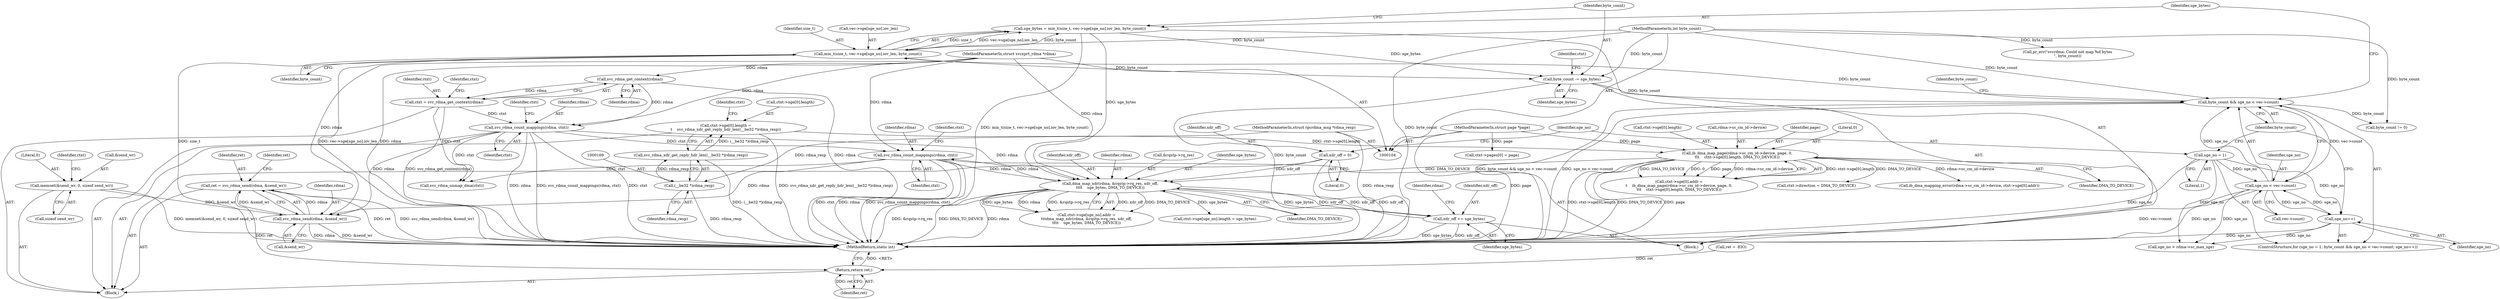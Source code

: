 digraph "1_linux_c70422f760c120480fee4de6c38804c72aa26bc1_32@API" {
"1000441" [label="(Call,ret = svc_rdma_send(rdma, &send_wr))"];
"1000443" [label="(Call,svc_rdma_send(rdma, &send_wr))"];
"1000285" [label="(Call,svc_rdma_count_mappings(rdma, ctxt))"];
"1000258" [label="(Call,dma_map_xdr(rdma, &rqstp->rq_res, xdr_off,\n\t\t\t\t    sge_bytes, DMA_TO_DEVICE))"];
"1000210" [label="(Call,svc_rdma_count_mappings(rdma, ctxt))"];
"1000127" [label="(Call,svc_rdma_get_context(rdma))"];
"1000105" [label="(MethodParameterIn,struct svcxprt_rdma *rdma)"];
"1000125" [label="(Call,ctxt = svc_rdma_get_context(rdma))"];
"1000218" [label="(Call,xdr_off = 0)"];
"1000267" [label="(Call,xdr_off += sge_bytes)"];
"1000235" [label="(Call,sge_bytes = min_t(size_t, vec->sge[sge_no].iov_len, byte_count))"];
"1000237" [label="(Call,min_t(size_t, vec->sge[sge_no].iov_len, byte_count))"];
"1000225" [label="(Call,byte_count && sge_no < vec->count)"];
"1000247" [label="(Call,byte_count -= sge_bytes)"];
"1000110" [label="(MethodParameterIn,int byte_count)"];
"1000227" [label="(Call,sge_no < vec->count)"];
"1000222" [label="(Call,sge_no = 1)"];
"1000232" [label="(Call,sge_no++)"];
"1000179" [label="(Call,ib_dma_map_page(rdma->sc_cm_id->device, page, 0,\n\t\t\t    ctxt->sge[0].length, DMA_TO_DEVICE))"];
"1000107" [label="(MethodParameterIn,struct page *page)"];
"1000159" [label="(Call,ctxt->sge[0].length =\n\t    svc_rdma_xdr_get_reply_hdr_len((__be32 *)rdma_resp))"];
"1000167" [label="(Call,svc_rdma_xdr_get_reply_hdr_len((__be32 *)rdma_resp))"];
"1000168" [label="(Call,(__be32 *)rdma_resp)"];
"1000108" [label="(MethodParameterIn,struct rpcrdma_msg *rdma_resp)"];
"1000382" [label="(Call,memset(&send_wr, 0, sizeof send_wr))"];
"1000458" [label="(Return,return ret;)"];
"1000441" [label="(Call,ret = svc_rdma_send(rdma, &send_wr))"];
"1000219" [label="(Identifier,xdr_off)"];
"1000264" [label="(Identifier,xdr_off)"];
"1000211" [label="(Identifier,rdma)"];
"1000246" [label="(Identifier,byte_count)"];
"1000160" [label="(Call,ctxt->sge[0].length)"];
"1000105" [label="(MethodParameterIn,struct svcxprt_rdma *rdma)"];
"1000224" [label="(Literal,1)"];
"1000167" [label="(Call,svc_rdma_xdr_get_reply_hdr_len((__be32 *)rdma_resp))"];
"1000210" [label="(Call,svc_rdma_count_mappings(rdma, ctxt))"];
"1000134" [label="(Call,ctxt->pages[0] = page)"];
"1000453" [label="(Call,svc_rdma_unmap_dma(ctxt))"];
"1000448" [label="(Identifier,ret)"];
"1000126" [label="(Identifier,ctxt)"];
"1000315" [label="(Call,pr_err(\"svcrdma: Could not map %d bytes\n\", byte_count))"];
"1000128" [label="(Identifier,rdma)"];
"1000458" [label="(Return,return ret;)"];
"1000107" [label="(MethodParameterIn,struct page *page)"];
"1000444" [label="(Identifier,rdma)"];
"1000225" [label="(Call,byte_count && sge_no < vec->count)"];
"1000285" [label="(Call,svc_rdma_count_mappings(rdma, ctxt))"];
"1000112" [label="(Block,)"];
"1000250" [label="(Call,ctxt->sge[sge_no].addr =\n\t\t\tdma_map_xdr(rdma, &rqstp->rq_res, xdr_off,\n\t\t\t\t    sge_bytes, DMA_TO_DEVICE))"];
"1000179" [label="(Call,ib_dma_map_page(rdma->sc_cm_id->device, page, 0,\n\t\t\t    ctxt->sge[0].length, DMA_TO_DEVICE))"];
"1000460" [label="(MethodReturn,static int)"];
"1000269" [label="(Identifier,sge_bytes)"];
"1000311" [label="(Call,byte_count != 0)"];
"1000235" [label="(Call,sge_bytes = min_t(size_t, vec->sge[sge_no].iov_len, byte_count))"];
"1000212" [label="(Identifier,ctxt)"];
"1000125" [label="(Call,ctxt = svc_rdma_get_context(rdma))"];
"1000312" [label="(Identifier,byte_count)"];
"1000226" [label="(Identifier,byte_count)"];
"1000186" [label="(Literal,0)"];
"1000110" [label="(MethodParameterIn,int byte_count)"];
"1000301" [label="(Call,ctxt->sge[sge_no].length = sge_bytes)"];
"1000287" [label="(Identifier,ctxt)"];
"1000382" [label="(Call,memset(&send_wr, 0, sizeof send_wr))"];
"1000248" [label="(Identifier,byte_count)"];
"1000259" [label="(Identifier,rdma)"];
"1000121" [label="(Call,ret = -EIO)"];
"1000108" [label="(MethodParameterIn,struct rpcrdma_msg *rdma_resp)"];
"1000194" [label="(Identifier,DMA_TO_DEVICE)"];
"1000445" [label="(Call,&send_wr)"];
"1000385" [label="(Literal,0)"];
"1000267" [label="(Call,xdr_off += sge_bytes)"];
"1000274" [label="(Identifier,rdma)"];
"1000232" [label="(Call,sge_no++)"];
"1000254" [label="(Identifier,ctxt)"];
"1000286" [label="(Identifier,rdma)"];
"1000159" [label="(Call,ctxt->sge[0].length =\n\t    svc_rdma_xdr_get_reply_hdr_len((__be32 *)rdma_resp))"];
"1000266" [label="(Identifier,DMA_TO_DEVICE)"];
"1000171" [label="(Call,ctxt->sge[0].addr =\n\t    ib_dma_map_page(rdma->sc_cm_id->device, page, 0,\n\t\t\t    ctxt->sge[0].length, DMA_TO_DEVICE))"];
"1000247" [label="(Call,byte_count -= sge_bytes)"];
"1000237" [label="(Call,min_t(size_t, vec->sge[sge_no].iov_len, byte_count))"];
"1000292" [label="(Identifier,ctxt)"];
"1000260" [label="(Call,&rqstp->rq_res)"];
"1000215" [label="(Identifier,ctxt)"];
"1000168" [label="(Call,(__be32 *)rdma_resp)"];
"1000222" [label="(Call,sge_no = 1)"];
"1000187" [label="(Call,ctxt->sge[0].length)"];
"1000227" [label="(Call,sge_no < vec->count)"];
"1000372" [label="(Call,sge_no > rdma->sc_max_sge)"];
"1000127" [label="(Call,svc_rdma_get_context(rdma))"];
"1000239" [label="(Call,vec->sge[sge_no].iov_len)"];
"1000221" [label="(ControlStructure,for (sge_no = 1; byte_count && sge_no < vec->count; sge_no++))"];
"1000459" [label="(Identifier,ret)"];
"1000443" [label="(Call,svc_rdma_send(rdma, &send_wr))"];
"1000218" [label="(Call,xdr_off = 0)"];
"1000386" [label="(Call,sizeof send_wr)"];
"1000213" [label="(Call,ctxt->direction = DMA_TO_DEVICE)"];
"1000175" [label="(Identifier,ctxt)"];
"1000170" [label="(Identifier,rdma_resp)"];
"1000265" [label="(Identifier,sge_bytes)"];
"1000268" [label="(Identifier,xdr_off)"];
"1000258" [label="(Call,dma_map_xdr(rdma, &rqstp->rq_res, xdr_off,\n\t\t\t\t    sge_bytes, DMA_TO_DEVICE))"];
"1000180" [label="(Call,rdma->sc_cm_id->device)"];
"1000220" [label="(Literal,0)"];
"1000185" [label="(Identifier,page)"];
"1000442" [label="(Identifier,ret)"];
"1000236" [label="(Identifier,sge_bytes)"];
"1000233" [label="(Identifier,sge_no)"];
"1000391" [label="(Identifier,ctxt)"];
"1000383" [label="(Call,&send_wr)"];
"1000228" [label="(Identifier,sge_no)"];
"1000196" [label="(Call,ib_dma_mapping_error(rdma->sc_cm_id->device, ctxt->sge[0].addr))"];
"1000223" [label="(Identifier,sge_no)"];
"1000238" [label="(Identifier,size_t)"];
"1000131" [label="(Identifier,ctxt)"];
"1000234" [label="(Block,)"];
"1000249" [label="(Identifier,sge_bytes)"];
"1000229" [label="(Call,vec->count)"];
"1000441" -> "1000112"  [label="AST: "];
"1000441" -> "1000443"  [label="CFG: "];
"1000442" -> "1000441"  [label="AST: "];
"1000443" -> "1000441"  [label="AST: "];
"1000448" -> "1000441"  [label="CFG: "];
"1000441" -> "1000460"  [label="DDG: ret"];
"1000441" -> "1000460"  [label="DDG: svc_rdma_send(rdma, &send_wr)"];
"1000443" -> "1000441"  [label="DDG: rdma"];
"1000443" -> "1000441"  [label="DDG: &send_wr"];
"1000441" -> "1000458"  [label="DDG: ret"];
"1000443" -> "1000445"  [label="CFG: "];
"1000444" -> "1000443"  [label="AST: "];
"1000445" -> "1000443"  [label="AST: "];
"1000443" -> "1000460"  [label="DDG: &send_wr"];
"1000443" -> "1000460"  [label="DDG: rdma"];
"1000285" -> "1000443"  [label="DDG: rdma"];
"1000210" -> "1000443"  [label="DDG: rdma"];
"1000105" -> "1000443"  [label="DDG: rdma"];
"1000382" -> "1000443"  [label="DDG: &send_wr"];
"1000285" -> "1000234"  [label="AST: "];
"1000285" -> "1000287"  [label="CFG: "];
"1000286" -> "1000285"  [label="AST: "];
"1000287" -> "1000285"  [label="AST: "];
"1000292" -> "1000285"  [label="CFG: "];
"1000285" -> "1000460"  [label="DDG: rdma"];
"1000285" -> "1000460"  [label="DDG: svc_rdma_count_mappings(rdma, ctxt)"];
"1000285" -> "1000460"  [label="DDG: ctxt"];
"1000285" -> "1000258"  [label="DDG: rdma"];
"1000258" -> "1000285"  [label="DDG: rdma"];
"1000105" -> "1000285"  [label="DDG: rdma"];
"1000210" -> "1000285"  [label="DDG: ctxt"];
"1000285" -> "1000453"  [label="DDG: ctxt"];
"1000258" -> "1000250"  [label="AST: "];
"1000258" -> "1000266"  [label="CFG: "];
"1000259" -> "1000258"  [label="AST: "];
"1000260" -> "1000258"  [label="AST: "];
"1000264" -> "1000258"  [label="AST: "];
"1000265" -> "1000258"  [label="AST: "];
"1000266" -> "1000258"  [label="AST: "];
"1000250" -> "1000258"  [label="CFG: "];
"1000258" -> "1000460"  [label="DDG: rdma"];
"1000258" -> "1000460"  [label="DDG: &rqstp->rq_res"];
"1000258" -> "1000460"  [label="DDG: DMA_TO_DEVICE"];
"1000258" -> "1000250"  [label="DDG: xdr_off"];
"1000258" -> "1000250"  [label="DDG: DMA_TO_DEVICE"];
"1000258" -> "1000250"  [label="DDG: sge_bytes"];
"1000258" -> "1000250"  [label="DDG: rdma"];
"1000258" -> "1000250"  [label="DDG: &rqstp->rq_res"];
"1000210" -> "1000258"  [label="DDG: rdma"];
"1000105" -> "1000258"  [label="DDG: rdma"];
"1000218" -> "1000258"  [label="DDG: xdr_off"];
"1000267" -> "1000258"  [label="DDG: xdr_off"];
"1000235" -> "1000258"  [label="DDG: sge_bytes"];
"1000179" -> "1000258"  [label="DDG: DMA_TO_DEVICE"];
"1000258" -> "1000267"  [label="DDG: sge_bytes"];
"1000258" -> "1000267"  [label="DDG: xdr_off"];
"1000258" -> "1000301"  [label="DDG: sge_bytes"];
"1000210" -> "1000112"  [label="AST: "];
"1000210" -> "1000212"  [label="CFG: "];
"1000211" -> "1000210"  [label="AST: "];
"1000212" -> "1000210"  [label="AST: "];
"1000215" -> "1000210"  [label="CFG: "];
"1000210" -> "1000460"  [label="DDG: svc_rdma_count_mappings(rdma, ctxt)"];
"1000210" -> "1000460"  [label="DDG: ctxt"];
"1000210" -> "1000460"  [label="DDG: rdma"];
"1000127" -> "1000210"  [label="DDG: rdma"];
"1000105" -> "1000210"  [label="DDG: rdma"];
"1000125" -> "1000210"  [label="DDG: ctxt"];
"1000210" -> "1000453"  [label="DDG: ctxt"];
"1000127" -> "1000125"  [label="AST: "];
"1000127" -> "1000128"  [label="CFG: "];
"1000128" -> "1000127"  [label="AST: "];
"1000125" -> "1000127"  [label="CFG: "];
"1000127" -> "1000460"  [label="DDG: rdma"];
"1000127" -> "1000125"  [label="DDG: rdma"];
"1000105" -> "1000127"  [label="DDG: rdma"];
"1000105" -> "1000104"  [label="AST: "];
"1000105" -> "1000460"  [label="DDG: rdma"];
"1000125" -> "1000112"  [label="AST: "];
"1000126" -> "1000125"  [label="AST: "];
"1000131" -> "1000125"  [label="CFG: "];
"1000125" -> "1000460"  [label="DDG: svc_rdma_get_context(rdma)"];
"1000125" -> "1000453"  [label="DDG: ctxt"];
"1000218" -> "1000112"  [label="AST: "];
"1000218" -> "1000220"  [label="CFG: "];
"1000219" -> "1000218"  [label="AST: "];
"1000220" -> "1000218"  [label="AST: "];
"1000223" -> "1000218"  [label="CFG: "];
"1000218" -> "1000460"  [label="DDG: xdr_off"];
"1000267" -> "1000234"  [label="AST: "];
"1000267" -> "1000269"  [label="CFG: "];
"1000268" -> "1000267"  [label="AST: "];
"1000269" -> "1000267"  [label="AST: "];
"1000274" -> "1000267"  [label="CFG: "];
"1000267" -> "1000460"  [label="DDG: sge_bytes"];
"1000267" -> "1000460"  [label="DDG: xdr_off"];
"1000235" -> "1000234"  [label="AST: "];
"1000235" -> "1000237"  [label="CFG: "];
"1000236" -> "1000235"  [label="AST: "];
"1000237" -> "1000235"  [label="AST: "];
"1000248" -> "1000235"  [label="CFG: "];
"1000235" -> "1000460"  [label="DDG: min_t(size_t, vec->sge[sge_no].iov_len, byte_count)"];
"1000237" -> "1000235"  [label="DDG: size_t"];
"1000237" -> "1000235"  [label="DDG: vec->sge[sge_no].iov_len"];
"1000237" -> "1000235"  [label="DDG: byte_count"];
"1000235" -> "1000247"  [label="DDG: sge_bytes"];
"1000237" -> "1000246"  [label="CFG: "];
"1000238" -> "1000237"  [label="AST: "];
"1000239" -> "1000237"  [label="AST: "];
"1000246" -> "1000237"  [label="AST: "];
"1000237" -> "1000460"  [label="DDG: vec->sge[sge_no].iov_len"];
"1000237" -> "1000460"  [label="DDG: size_t"];
"1000225" -> "1000237"  [label="DDG: byte_count"];
"1000110" -> "1000237"  [label="DDG: byte_count"];
"1000237" -> "1000247"  [label="DDG: byte_count"];
"1000225" -> "1000221"  [label="AST: "];
"1000225" -> "1000226"  [label="CFG: "];
"1000225" -> "1000227"  [label="CFG: "];
"1000226" -> "1000225"  [label="AST: "];
"1000227" -> "1000225"  [label="AST: "];
"1000236" -> "1000225"  [label="CFG: "];
"1000312" -> "1000225"  [label="CFG: "];
"1000225" -> "1000460"  [label="DDG: byte_count && sge_no < vec->count"];
"1000225" -> "1000460"  [label="DDG: sge_no < vec->count"];
"1000247" -> "1000225"  [label="DDG: byte_count"];
"1000110" -> "1000225"  [label="DDG: byte_count"];
"1000227" -> "1000225"  [label="DDG: sge_no"];
"1000227" -> "1000225"  [label="DDG: vec->count"];
"1000225" -> "1000311"  [label="DDG: byte_count"];
"1000247" -> "1000234"  [label="AST: "];
"1000247" -> "1000249"  [label="CFG: "];
"1000248" -> "1000247"  [label="AST: "];
"1000249" -> "1000247"  [label="AST: "];
"1000254" -> "1000247"  [label="CFG: "];
"1000247" -> "1000460"  [label="DDG: byte_count"];
"1000110" -> "1000247"  [label="DDG: byte_count"];
"1000110" -> "1000104"  [label="AST: "];
"1000110" -> "1000460"  [label="DDG: byte_count"];
"1000110" -> "1000311"  [label="DDG: byte_count"];
"1000110" -> "1000315"  [label="DDG: byte_count"];
"1000227" -> "1000229"  [label="CFG: "];
"1000228" -> "1000227"  [label="AST: "];
"1000229" -> "1000227"  [label="AST: "];
"1000227" -> "1000460"  [label="DDG: sge_no"];
"1000227" -> "1000460"  [label="DDG: vec->count"];
"1000222" -> "1000227"  [label="DDG: sge_no"];
"1000232" -> "1000227"  [label="DDG: sge_no"];
"1000227" -> "1000232"  [label="DDG: sge_no"];
"1000227" -> "1000372"  [label="DDG: sge_no"];
"1000222" -> "1000221"  [label="AST: "];
"1000222" -> "1000224"  [label="CFG: "];
"1000223" -> "1000222"  [label="AST: "];
"1000224" -> "1000222"  [label="AST: "];
"1000226" -> "1000222"  [label="CFG: "];
"1000222" -> "1000460"  [label="DDG: sge_no"];
"1000222" -> "1000232"  [label="DDG: sge_no"];
"1000222" -> "1000372"  [label="DDG: sge_no"];
"1000232" -> "1000221"  [label="AST: "];
"1000232" -> "1000233"  [label="CFG: "];
"1000233" -> "1000232"  [label="AST: "];
"1000226" -> "1000232"  [label="CFG: "];
"1000232" -> "1000460"  [label="DDG: sge_no"];
"1000232" -> "1000372"  [label="DDG: sge_no"];
"1000179" -> "1000171"  [label="AST: "];
"1000179" -> "1000194"  [label="CFG: "];
"1000180" -> "1000179"  [label="AST: "];
"1000185" -> "1000179"  [label="AST: "];
"1000186" -> "1000179"  [label="AST: "];
"1000187" -> "1000179"  [label="AST: "];
"1000194" -> "1000179"  [label="AST: "];
"1000171" -> "1000179"  [label="CFG: "];
"1000179" -> "1000460"  [label="DDG: ctxt->sge[0].length"];
"1000179" -> "1000460"  [label="DDG: DMA_TO_DEVICE"];
"1000179" -> "1000460"  [label="DDG: page"];
"1000179" -> "1000171"  [label="DDG: ctxt->sge[0].length"];
"1000179" -> "1000171"  [label="DDG: DMA_TO_DEVICE"];
"1000179" -> "1000171"  [label="DDG: 0"];
"1000179" -> "1000171"  [label="DDG: page"];
"1000179" -> "1000171"  [label="DDG: rdma->sc_cm_id->device"];
"1000107" -> "1000179"  [label="DDG: page"];
"1000159" -> "1000179"  [label="DDG: ctxt->sge[0].length"];
"1000179" -> "1000196"  [label="DDG: rdma->sc_cm_id->device"];
"1000179" -> "1000213"  [label="DDG: DMA_TO_DEVICE"];
"1000107" -> "1000104"  [label="AST: "];
"1000107" -> "1000460"  [label="DDG: page"];
"1000107" -> "1000134"  [label="DDG: page"];
"1000159" -> "1000112"  [label="AST: "];
"1000159" -> "1000167"  [label="CFG: "];
"1000160" -> "1000159"  [label="AST: "];
"1000167" -> "1000159"  [label="AST: "];
"1000175" -> "1000159"  [label="CFG: "];
"1000159" -> "1000460"  [label="DDG: svc_rdma_xdr_get_reply_hdr_len((__be32 *)rdma_resp)"];
"1000167" -> "1000159"  [label="DDG: (__be32 *)rdma_resp"];
"1000167" -> "1000168"  [label="CFG: "];
"1000168" -> "1000167"  [label="AST: "];
"1000167" -> "1000460"  [label="DDG: (__be32 *)rdma_resp"];
"1000168" -> "1000167"  [label="DDG: rdma_resp"];
"1000168" -> "1000170"  [label="CFG: "];
"1000169" -> "1000168"  [label="AST: "];
"1000170" -> "1000168"  [label="AST: "];
"1000168" -> "1000460"  [label="DDG: rdma_resp"];
"1000108" -> "1000168"  [label="DDG: rdma_resp"];
"1000108" -> "1000104"  [label="AST: "];
"1000108" -> "1000460"  [label="DDG: rdma_resp"];
"1000382" -> "1000112"  [label="AST: "];
"1000382" -> "1000386"  [label="CFG: "];
"1000383" -> "1000382"  [label="AST: "];
"1000385" -> "1000382"  [label="AST: "];
"1000386" -> "1000382"  [label="AST: "];
"1000391" -> "1000382"  [label="CFG: "];
"1000382" -> "1000460"  [label="DDG: memset(&send_wr, 0, sizeof send_wr)"];
"1000458" -> "1000112"  [label="AST: "];
"1000458" -> "1000459"  [label="CFG: "];
"1000459" -> "1000458"  [label="AST: "];
"1000460" -> "1000458"  [label="CFG: "];
"1000458" -> "1000460"  [label="DDG: <RET>"];
"1000459" -> "1000458"  [label="DDG: ret"];
"1000121" -> "1000458"  [label="DDG: ret"];
}
